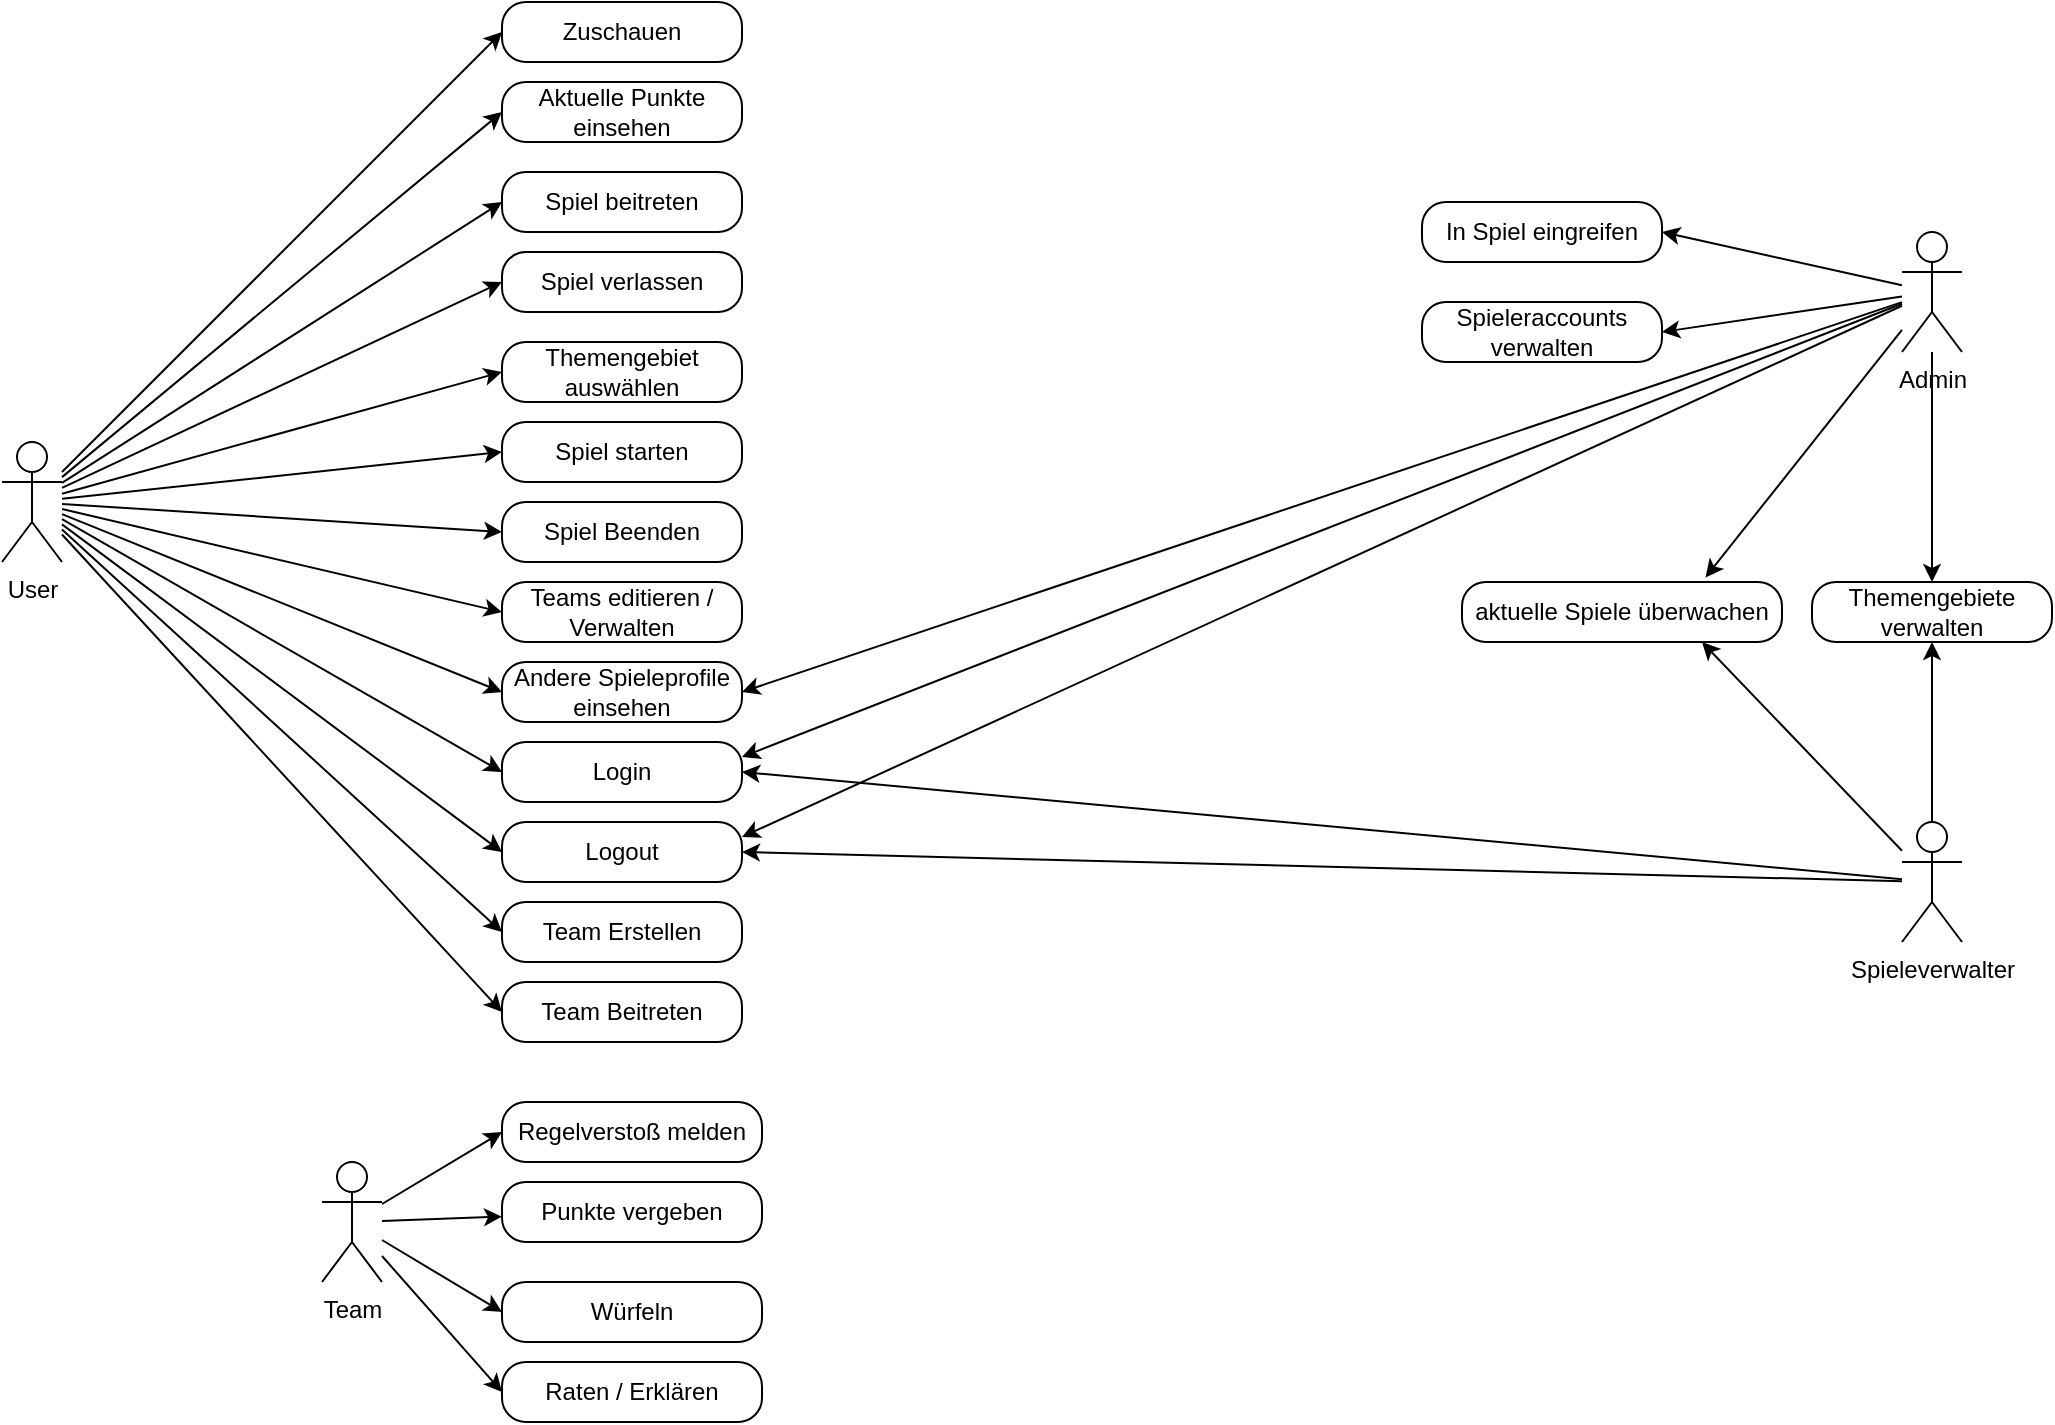 <mxfile version="14.4.8" type="device"><diagram id="q9h-szZ93JFTQhc0yEkR" name="Page-1"><mxGraphModel dx="2249" dy="762" grid="1" gridSize="10" guides="1" tooltips="1" connect="1" arrows="1" fold="1" page="1" pageScale="1" pageWidth="827" pageHeight="1169" math="0" shadow="0"><root><mxCell id="0"/><mxCell id="1" parent="0"/><mxCell id="AtW78XslK7RhBpEaeAJY-25" style="edgeStyle=none;rounded=0;orthogonalLoop=1;jettySize=auto;html=1;entryX=0;entryY=0.5;entryDx=0;entryDy=0;" parent="1" source="AtW78XslK7RhBpEaeAJY-1" target="AtW78XslK7RhBpEaeAJY-21" edge="1"><mxGeometry relative="1" as="geometry"/></mxCell><mxCell id="AtW78XslK7RhBpEaeAJY-35" style="edgeStyle=none;rounded=0;orthogonalLoop=1;jettySize=auto;html=1;entryX=0;entryY=0.5;entryDx=0;entryDy=0;" parent="1" source="AtW78XslK7RhBpEaeAJY-1" target="AtW78XslK7RhBpEaeAJY-14" edge="1"><mxGeometry relative="1" as="geometry"/></mxCell><mxCell id="AtW78XslK7RhBpEaeAJY-36" style="edgeStyle=none;rounded=0;orthogonalLoop=1;jettySize=auto;html=1;entryX=0;entryY=0.5;entryDx=0;entryDy=0;" parent="1" source="AtW78XslK7RhBpEaeAJY-1" target="AtW78XslK7RhBpEaeAJY-13" edge="1"><mxGeometry relative="1" as="geometry"/></mxCell><mxCell id="AtW78XslK7RhBpEaeAJY-37" style="edgeStyle=none;rounded=0;orthogonalLoop=1;jettySize=auto;html=1;entryX=0;entryY=0.5;entryDx=0;entryDy=0;" parent="1" source="AtW78XslK7RhBpEaeAJY-1" target="AtW78XslK7RhBpEaeAJY-8" edge="1"><mxGeometry relative="1" as="geometry"/></mxCell><mxCell id="AtW78XslK7RhBpEaeAJY-38" style="edgeStyle=none;rounded=0;orthogonalLoop=1;jettySize=auto;html=1;entryX=0;entryY=0.5;entryDx=0;entryDy=0;" parent="1" source="AtW78XslK7RhBpEaeAJY-1" target="AtW78XslK7RhBpEaeAJY-7" edge="1"><mxGeometry relative="1" as="geometry"><mxPoint x="210" y="170" as="targetPoint"/></mxGeometry></mxCell><mxCell id="AtW78XslK7RhBpEaeAJY-39" style="edgeStyle=none;rounded=0;orthogonalLoop=1;jettySize=auto;html=1;entryX=0;entryY=0.5;entryDx=0;entryDy=0;" parent="1" source="AtW78XslK7RhBpEaeAJY-1" target="AtW78XslK7RhBpEaeAJY-5" edge="1"><mxGeometry relative="1" as="geometry"/></mxCell><mxCell id="AtW78XslK7RhBpEaeAJY-40" style="edgeStyle=none;rounded=0;orthogonalLoop=1;jettySize=auto;html=1;entryX=0;entryY=0.5;entryDx=0;entryDy=0;" parent="1" source="AtW78XslK7RhBpEaeAJY-1" target="AtW78XslK7RhBpEaeAJY-6" edge="1"><mxGeometry relative="1" as="geometry"/></mxCell><mxCell id="AtW78XslK7RhBpEaeAJY-48" style="edgeStyle=none;rounded=0;orthogonalLoop=1;jettySize=auto;html=1;entryX=0;entryY=0.5;entryDx=0;entryDy=0;" parent="1" source="AtW78XslK7RhBpEaeAJY-1" target="AtW78XslK7RhBpEaeAJY-46" edge="1"><mxGeometry relative="1" as="geometry"/></mxCell><mxCell id="AtW78XslK7RhBpEaeAJY-49" style="edgeStyle=none;rounded=0;orthogonalLoop=1;jettySize=auto;html=1;entryX=0;entryY=0.5;entryDx=0;entryDy=0;" parent="1" source="AtW78XslK7RhBpEaeAJY-1" target="AtW78XslK7RhBpEaeAJY-47" edge="1"><mxGeometry relative="1" as="geometry"/></mxCell><mxCell id="AtW78XslK7RhBpEaeAJY-56" style="edgeStyle=none;rounded=0;orthogonalLoop=1;jettySize=auto;html=1;entryX=0;entryY=0.5;entryDx=0;entryDy=0;" parent="1" source="AtW78XslK7RhBpEaeAJY-1" target="AtW78XslK7RhBpEaeAJY-54" edge="1"><mxGeometry relative="1" as="geometry"/></mxCell><mxCell id="AtW78XslK7RhBpEaeAJY-57" style="edgeStyle=none;rounded=0;orthogonalLoop=1;jettySize=auto;html=1;entryX=0;entryY=0.5;entryDx=0;entryDy=0;" parent="1" source="AtW78XslK7RhBpEaeAJY-1" target="AtW78XslK7RhBpEaeAJY-55" edge="1"><mxGeometry relative="1" as="geometry"/></mxCell><mxCell id="24J4Fb3gOJBgNPUQDQmY-6" style="edgeStyle=none;rounded=0;orthogonalLoop=1;jettySize=auto;html=1;entryX=0;entryY=0.5;entryDx=0;entryDy=0;" edge="1" parent="1" source="AtW78XslK7RhBpEaeAJY-1" target="24J4Fb3gOJBgNPUQDQmY-5"><mxGeometry relative="1" as="geometry"/></mxCell><mxCell id="24J4Fb3gOJBgNPUQDQmY-15" style="edgeStyle=none;rounded=0;orthogonalLoop=1;jettySize=auto;html=1;entryX=0;entryY=0.5;entryDx=0;entryDy=0;" edge="1" parent="1" source="AtW78XslK7RhBpEaeAJY-1" target="24J4Fb3gOJBgNPUQDQmY-14"><mxGeometry relative="1" as="geometry"/></mxCell><mxCell id="AtW78XslK7RhBpEaeAJY-1" value="User" style="shape=umlActor;verticalLabelPosition=bottom;verticalAlign=top;html=1;outlineConnect=0;" parent="1" vertex="1"><mxGeometry x="-40" y="290" width="30" height="60" as="geometry"/></mxCell><mxCell id="AtW78XslK7RhBpEaeAJY-41" style="edgeStyle=none;rounded=0;orthogonalLoop=1;jettySize=auto;html=1;entryX=0;entryY=0.5;entryDx=0;entryDy=0;" parent="1" source="AtW78XslK7RhBpEaeAJY-2" target="AtW78XslK7RhBpEaeAJY-10" edge="1"><mxGeometry relative="1" as="geometry"/></mxCell><mxCell id="AtW78XslK7RhBpEaeAJY-42" style="edgeStyle=none;rounded=0;orthogonalLoop=1;jettySize=auto;html=1;" parent="1" source="AtW78XslK7RhBpEaeAJY-2" target="AtW78XslK7RhBpEaeAJY-11" edge="1"><mxGeometry relative="1" as="geometry"/></mxCell><mxCell id="AtW78XslK7RhBpEaeAJY-44" style="edgeStyle=none;rounded=0;orthogonalLoop=1;jettySize=auto;html=1;entryX=0;entryY=0.5;entryDx=0;entryDy=0;" parent="1" source="AtW78XslK7RhBpEaeAJY-2" target="AtW78XslK7RhBpEaeAJY-9" edge="1"><mxGeometry relative="1" as="geometry"/></mxCell><mxCell id="AtW78XslK7RhBpEaeAJY-45" style="edgeStyle=none;rounded=0;orthogonalLoop=1;jettySize=auto;html=1;entryX=0;entryY=0.5;entryDx=0;entryDy=0;" parent="1" source="AtW78XslK7RhBpEaeAJY-2" target="AtW78XslK7RhBpEaeAJY-23" edge="1"><mxGeometry relative="1" as="geometry"/></mxCell><mxCell id="AtW78XslK7RhBpEaeAJY-2" value="Team" style="shape=umlActor;verticalLabelPosition=bottom;verticalAlign=top;html=1;outlineConnect=0;" parent="1" vertex="1"><mxGeometry x="120" y="650" width="30" height="60" as="geometry"/></mxCell><mxCell id="AtW78XslK7RhBpEaeAJY-5" value="Login" style="rounded=1;whiteSpace=wrap;html=1;arcSize=40;" parent="1" vertex="1"><mxGeometry x="210" y="440" width="120" height="30" as="geometry"/></mxCell><mxCell id="AtW78XslK7RhBpEaeAJY-6" value="Logout" style="rounded=1;whiteSpace=wrap;html=1;arcSize=40;" parent="1" vertex="1"><mxGeometry x="210" y="480" width="120" height="30" as="geometry"/></mxCell><mxCell id="AtW78XslK7RhBpEaeAJY-7" value="Spiel beitreten" style="rounded=1;whiteSpace=wrap;html=1;arcSize=40;" parent="1" vertex="1"><mxGeometry x="210" y="155" width="120" height="30" as="geometry"/></mxCell><mxCell id="AtW78XslK7RhBpEaeAJY-8" value="Spiel verlassen" style="rounded=1;whiteSpace=wrap;html=1;arcSize=40;" parent="1" vertex="1"><mxGeometry x="210" y="195" width="120" height="30" as="geometry"/></mxCell><mxCell id="AtW78XslK7RhBpEaeAJY-9" value="Würfeln" style="rounded=1;whiteSpace=wrap;html=1;arcSize=40;" parent="1" vertex="1"><mxGeometry x="210" y="710" width="130" height="30" as="geometry"/></mxCell><mxCell id="AtW78XslK7RhBpEaeAJY-10" value="Regelverstoß melden" style="rounded=1;whiteSpace=wrap;html=1;arcSize=40;" parent="1" vertex="1"><mxGeometry x="210" y="620" width="130" height="30" as="geometry"/></mxCell><mxCell id="AtW78XslK7RhBpEaeAJY-11" value="Punkte vergeben" style="rounded=1;whiteSpace=wrap;html=1;arcSize=40;" parent="1" vertex="1"><mxGeometry x="210" y="660" width="130" height="30" as="geometry"/></mxCell><mxCell id="AtW78XslK7RhBpEaeAJY-24" style="rounded=0;orthogonalLoop=1;jettySize=auto;html=1;entryX=1;entryY=0.5;entryDx=0;entryDy=0;" parent="1" source="AtW78XslK7RhBpEaeAJY-12" target="AtW78XslK7RhBpEaeAJY-21" edge="1"><mxGeometry relative="1" as="geometry"/></mxCell><mxCell id="AtW78XslK7RhBpEaeAJY-28" style="edgeStyle=none;rounded=0;orthogonalLoop=1;jettySize=auto;html=1;entryX=0.5;entryY=0;entryDx=0;entryDy=0;" parent="1" source="AtW78XslK7RhBpEaeAJY-12" target="AtW78XslK7RhBpEaeAJY-15" edge="1"><mxGeometry relative="1" as="geometry"/></mxCell><mxCell id="AtW78XslK7RhBpEaeAJY-30" style="edgeStyle=none;rounded=0;orthogonalLoop=1;jettySize=auto;html=1;entryX=1;entryY=0.5;entryDx=0;entryDy=0;" parent="1" source="AtW78XslK7RhBpEaeAJY-12" target="AtW78XslK7RhBpEaeAJY-19" edge="1"><mxGeometry relative="1" as="geometry"/></mxCell><mxCell id="AtW78XslK7RhBpEaeAJY-33" style="edgeStyle=none;rounded=0;orthogonalLoop=1;jettySize=auto;html=1;entryX=1;entryY=0.25;entryDx=0;entryDy=0;" parent="1" source="AtW78XslK7RhBpEaeAJY-12" target="AtW78XslK7RhBpEaeAJY-5" edge="1"><mxGeometry relative="1" as="geometry"/></mxCell><mxCell id="AtW78XslK7RhBpEaeAJY-34" style="edgeStyle=none;rounded=0;orthogonalLoop=1;jettySize=auto;html=1;entryX=1;entryY=0.25;entryDx=0;entryDy=0;" parent="1" source="AtW78XslK7RhBpEaeAJY-12" target="AtW78XslK7RhBpEaeAJY-6" edge="1"><mxGeometry relative="1" as="geometry"/></mxCell><mxCell id="AtW78XslK7RhBpEaeAJY-52" style="edgeStyle=none;rounded=0;orthogonalLoop=1;jettySize=auto;html=1;entryX=0.761;entryY=-0.077;entryDx=0;entryDy=0;entryPerimeter=0;" parent="1" source="AtW78XslK7RhBpEaeAJY-12" target="AtW78XslK7RhBpEaeAJY-50" edge="1"><mxGeometry relative="1" as="geometry"/></mxCell><mxCell id="AtW78XslK7RhBpEaeAJY-59" style="edgeStyle=none;rounded=0;orthogonalLoop=1;jettySize=auto;html=1;entryX=1;entryY=0.5;entryDx=0;entryDy=0;" parent="1" source="AtW78XslK7RhBpEaeAJY-12" target="AtW78XslK7RhBpEaeAJY-58" edge="1"><mxGeometry relative="1" as="geometry"/></mxCell><mxCell id="AtW78XslK7RhBpEaeAJY-12" value="Admin" style="shape=umlActor;verticalLabelPosition=bottom;verticalAlign=top;html=1;outlineConnect=0;" parent="1" vertex="1"><mxGeometry x="910" y="185" width="30" height="60" as="geometry"/></mxCell><mxCell id="AtW78XslK7RhBpEaeAJY-13" value="Themengebiet auswählen" style="rounded=1;whiteSpace=wrap;html=1;arcSize=40;" parent="1" vertex="1"><mxGeometry x="210" y="240" width="120" height="30" as="geometry"/></mxCell><mxCell id="AtW78XslK7RhBpEaeAJY-14" value="Spiel starten" style="rounded=1;whiteSpace=wrap;html=1;arcSize=40;" parent="1" vertex="1"><mxGeometry x="210" y="280" width="120" height="30" as="geometry"/></mxCell><mxCell id="AtW78XslK7RhBpEaeAJY-15" value="Themengebiete verwalten" style="rounded=1;whiteSpace=wrap;html=1;arcSize=40;" parent="1" vertex="1"><mxGeometry x="865" y="360" width="120" height="30" as="geometry"/></mxCell><mxCell id="AtW78XslK7RhBpEaeAJY-19" value="Spieleraccounts verwalten" style="rounded=1;whiteSpace=wrap;html=1;arcSize=40;" parent="1" vertex="1"><mxGeometry x="670" y="220" width="120" height="30" as="geometry"/></mxCell><mxCell id="AtW78XslK7RhBpEaeAJY-21" value="Andere Spieleprofile einsehen" style="rounded=1;whiteSpace=wrap;html=1;arcSize=40;" parent="1" vertex="1"><mxGeometry x="210" y="400" width="120" height="30" as="geometry"/></mxCell><mxCell id="AtW78XslK7RhBpEaeAJY-23" value="Raten / Erklären" style="rounded=1;whiteSpace=wrap;html=1;arcSize=40;" parent="1" vertex="1"><mxGeometry x="210" y="750" width="130" height="30" as="geometry"/></mxCell><mxCell id="AtW78XslK7RhBpEaeAJY-27" style="edgeStyle=none;rounded=0;orthogonalLoop=1;jettySize=auto;html=1;entryX=0.5;entryY=1;entryDx=0;entryDy=0;" parent="1" source="AtW78XslK7RhBpEaeAJY-26" target="AtW78XslK7RhBpEaeAJY-15" edge="1"><mxGeometry relative="1" as="geometry"/></mxCell><mxCell id="AtW78XslK7RhBpEaeAJY-31" style="edgeStyle=none;rounded=0;orthogonalLoop=1;jettySize=auto;html=1;entryX=1;entryY=0.5;entryDx=0;entryDy=0;" parent="1" source="AtW78XslK7RhBpEaeAJY-26" target="AtW78XslK7RhBpEaeAJY-5" edge="1"><mxGeometry relative="1" as="geometry"/></mxCell><mxCell id="AtW78XslK7RhBpEaeAJY-32" style="edgeStyle=none;rounded=0;orthogonalLoop=1;jettySize=auto;html=1;entryX=1;entryY=0.5;entryDx=0;entryDy=0;" parent="1" source="AtW78XslK7RhBpEaeAJY-26" target="AtW78XslK7RhBpEaeAJY-6" edge="1"><mxGeometry relative="1" as="geometry"/></mxCell><mxCell id="AtW78XslK7RhBpEaeAJY-51" style="edgeStyle=none;rounded=0;orthogonalLoop=1;jettySize=auto;html=1;entryX=0.75;entryY=1;entryDx=0;entryDy=0;" parent="1" source="AtW78XslK7RhBpEaeAJY-26" target="AtW78XslK7RhBpEaeAJY-50" edge="1"><mxGeometry relative="1" as="geometry"/></mxCell><mxCell id="AtW78XslK7RhBpEaeAJY-26" value="Spieleverwalter" style="shape=umlActor;verticalLabelPosition=bottom;verticalAlign=top;html=1;outlineConnect=0;" parent="1" vertex="1"><mxGeometry x="910" y="480" width="30" height="60" as="geometry"/></mxCell><mxCell id="AtW78XslK7RhBpEaeAJY-46" value="Team Erstellen" style="rounded=1;whiteSpace=wrap;html=1;arcSize=40;" parent="1" vertex="1"><mxGeometry x="210" y="520" width="120" height="30" as="geometry"/></mxCell><mxCell id="AtW78XslK7RhBpEaeAJY-47" value="Team Beitreten" style="rounded=1;whiteSpace=wrap;html=1;arcSize=40;" parent="1" vertex="1"><mxGeometry x="210" y="560" width="120" height="30" as="geometry"/></mxCell><mxCell id="AtW78XslK7RhBpEaeAJY-50" value="aktuelle Spiele überwachen" style="rounded=1;whiteSpace=wrap;html=1;arcSize=40;" parent="1" vertex="1"><mxGeometry x="690" y="360" width="160" height="30" as="geometry"/></mxCell><mxCell id="AtW78XslK7RhBpEaeAJY-54" value="Spiel Beenden" style="rounded=1;whiteSpace=wrap;html=1;arcSize=40;" parent="1" vertex="1"><mxGeometry x="210" y="320" width="120" height="30" as="geometry"/></mxCell><mxCell id="AtW78XslK7RhBpEaeAJY-55" value="Teams editieren / Verwalten" style="rounded=1;whiteSpace=wrap;html=1;arcSize=40;" parent="1" vertex="1"><mxGeometry x="210" y="360" width="120" height="30" as="geometry"/></mxCell><mxCell id="AtW78XslK7RhBpEaeAJY-58" value="In Spiel eingreifen" style="rounded=1;whiteSpace=wrap;html=1;arcSize=40;" parent="1" vertex="1"><mxGeometry x="670" y="170" width="120" height="30" as="geometry"/></mxCell><mxCell id="24J4Fb3gOJBgNPUQDQmY-5" value="Aktuelle Punkte einsehen" style="rounded=1;whiteSpace=wrap;html=1;arcSize=40;" vertex="1" parent="1"><mxGeometry x="210" y="110" width="120" height="30" as="geometry"/></mxCell><mxCell id="24J4Fb3gOJBgNPUQDQmY-14" value="Zuschauen" style="rounded=1;whiteSpace=wrap;html=1;arcSize=40;" vertex="1" parent="1"><mxGeometry x="210" y="70" width="120" height="30" as="geometry"/></mxCell></root></mxGraphModel></diagram></mxfile>